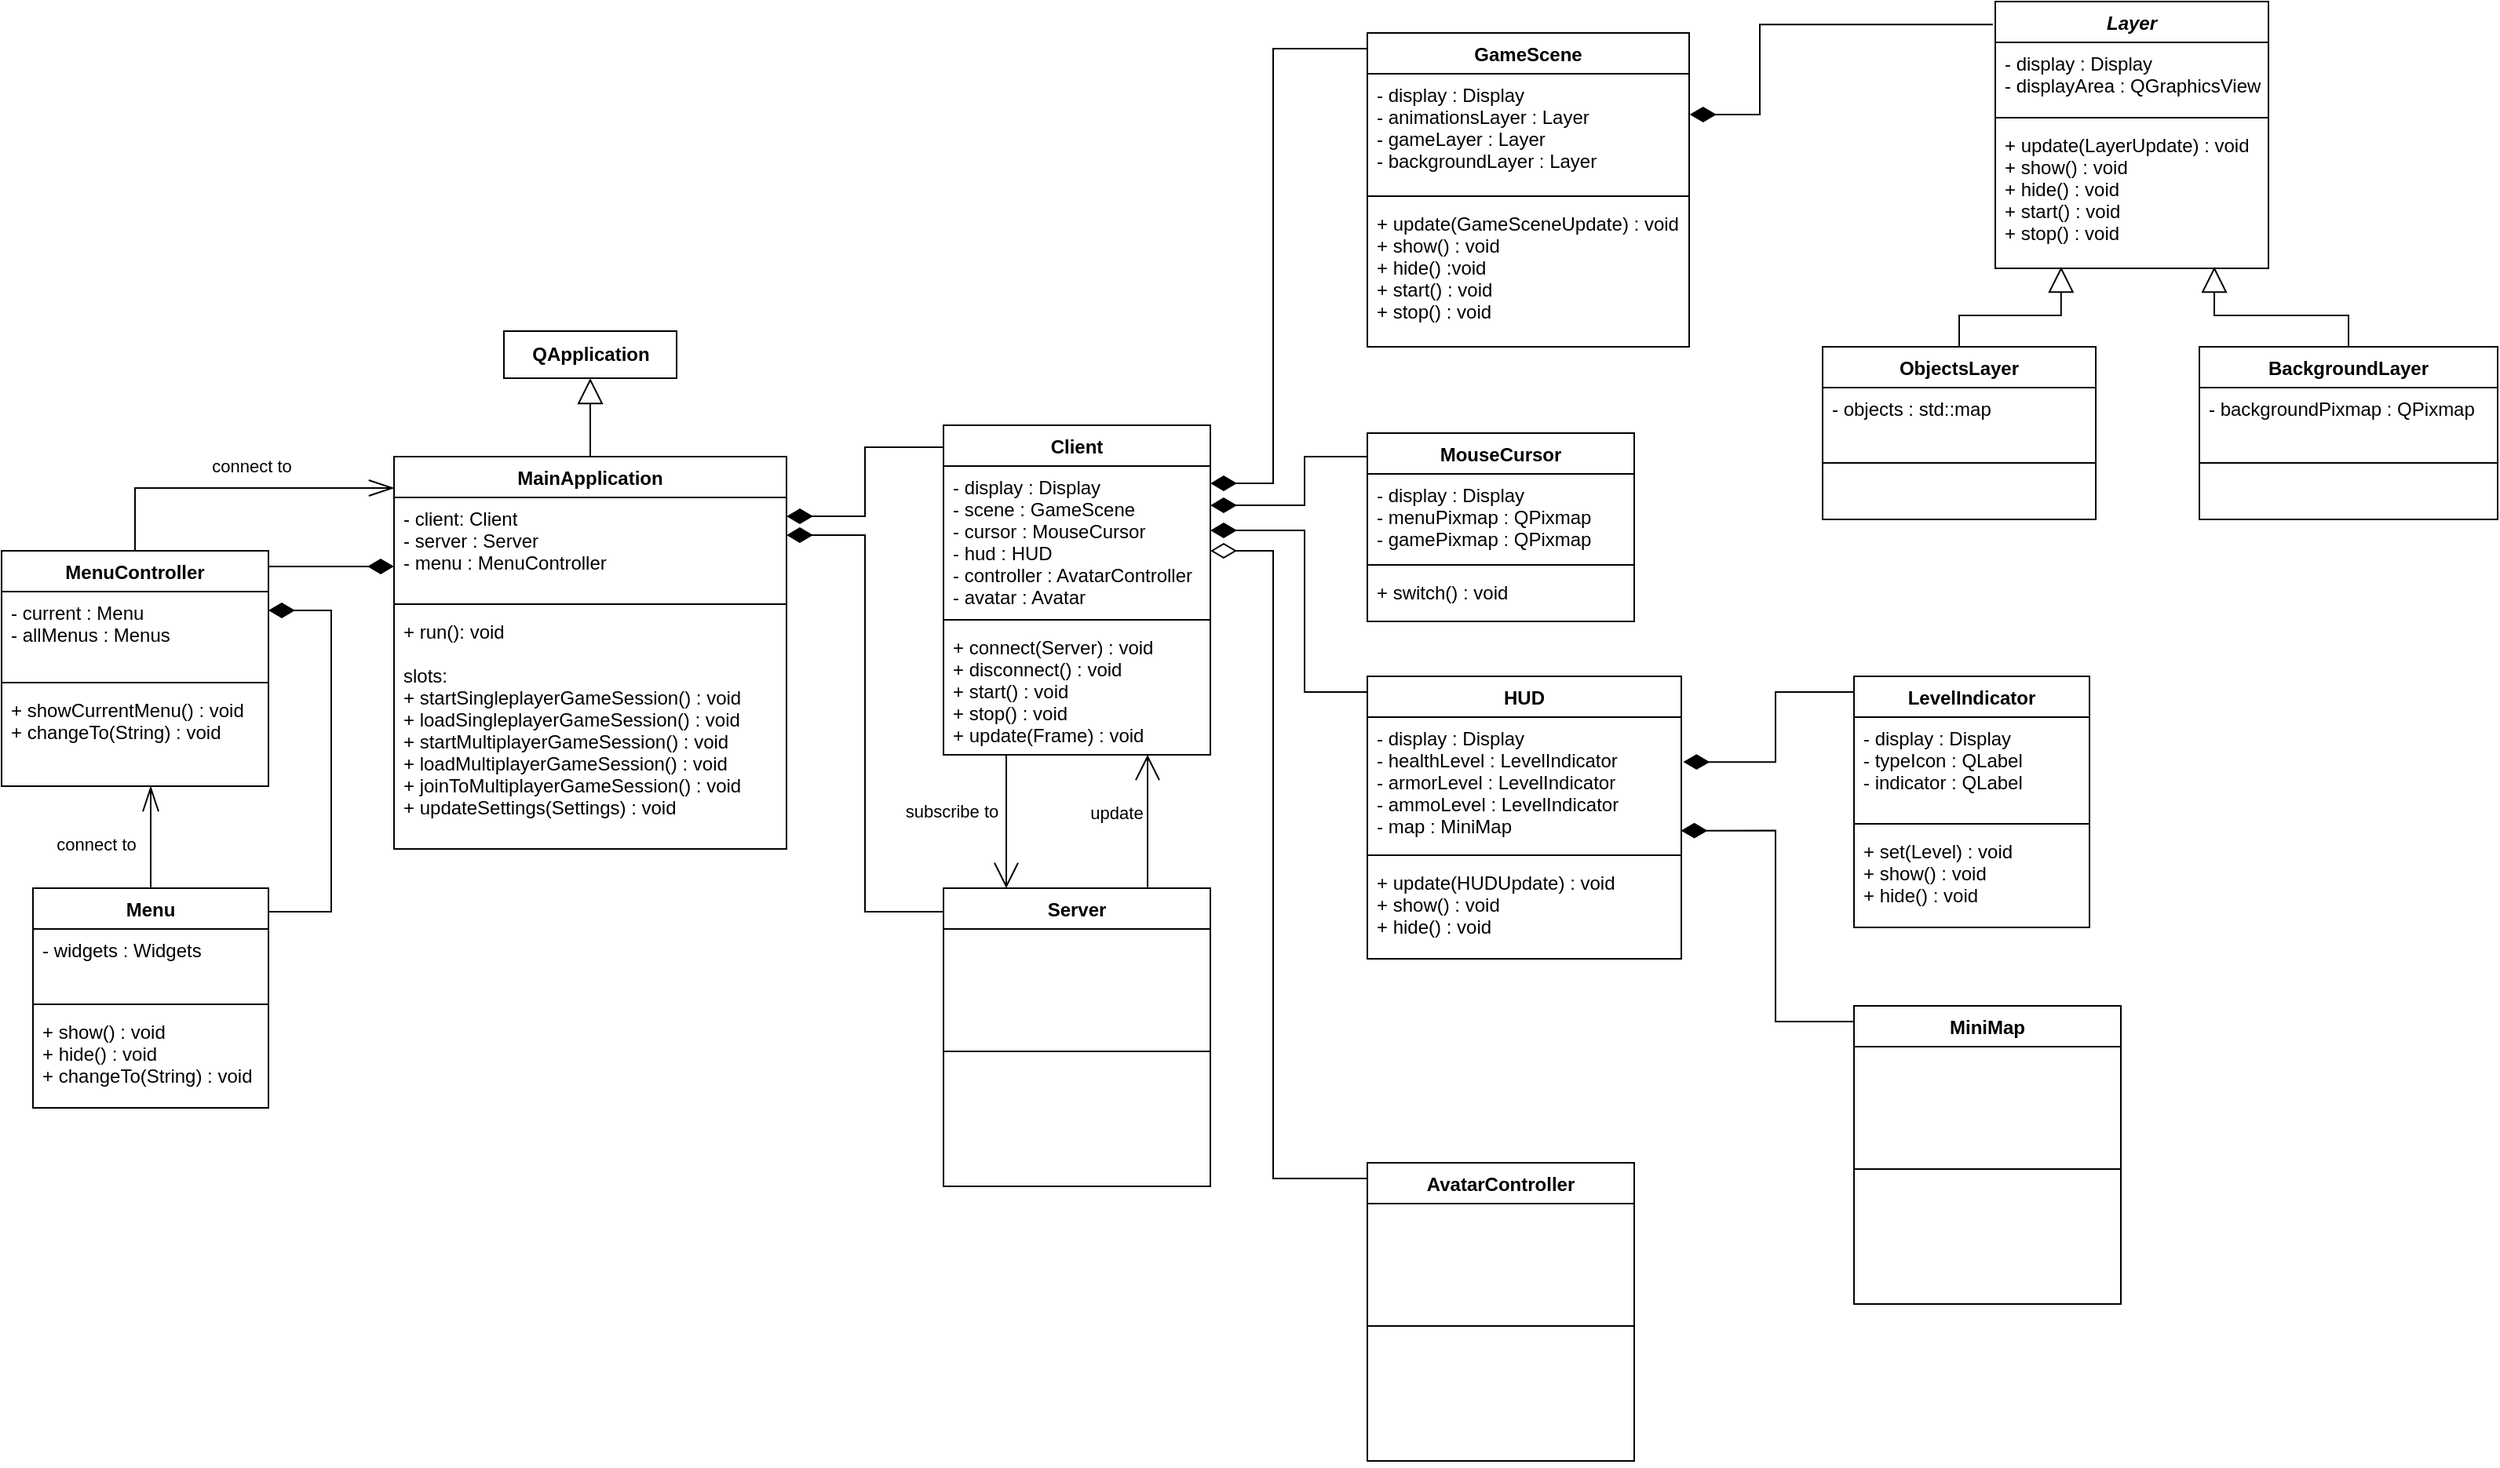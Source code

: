 <mxfile version="18.0.6" type="device"><diagram id="ybjzXieHyn0JRRMIvnlo" name="Strona-1"><mxGraphModel dx="735" dy="1626" grid="1" gridSize="10" guides="1" tooltips="1" connect="1" arrows="1" fold="1" page="1" pageScale="1" pageWidth="827" pageHeight="1169" math="0" shadow="0"><root><mxCell id="0"/><mxCell id="1" parent="0"/><mxCell id="UTBrPVDNq_zUBes7hR2i-48" style="edgeStyle=orthogonalEdgeStyle;rounded=0;orthogonalLoop=1;jettySize=auto;html=1;endArrow=block;endFill=0;endSize=14;" parent="1" source="UTBrPVDNq_zUBes7hR2i-1" target="UTBrPVDNq_zUBes7hR2i-47" edge="1"><mxGeometry relative="1" as="geometry"/></mxCell><mxCell id="UTBrPVDNq_zUBes7hR2i-1" value="MainApplication" style="swimlane;fontStyle=1;align=center;verticalAlign=top;childLayout=stackLayout;horizontal=1;startSize=26;horizontalStack=0;resizeParent=1;resizeParentMax=0;resizeLast=0;collapsible=1;marginBottom=0;" parent="1" vertex="1"><mxGeometry x="280" y="120" width="250" height="250" as="geometry"/></mxCell><mxCell id="UTBrPVDNq_zUBes7hR2i-2" value="- client: Client&#10;- server : Server&#10;- menu : MenuController" style="text;strokeColor=none;fillColor=none;align=left;verticalAlign=top;spacingLeft=4;spacingRight=4;overflow=hidden;rotatable=0;points=[[0,0.5],[1,0.5]];portConstraint=eastwest;" parent="UTBrPVDNq_zUBes7hR2i-1" vertex="1"><mxGeometry y="26" width="250" height="64" as="geometry"/></mxCell><mxCell id="UTBrPVDNq_zUBes7hR2i-3" value="" style="line;strokeWidth=1;fillColor=none;align=left;verticalAlign=middle;spacingTop=-1;spacingLeft=3;spacingRight=3;rotatable=0;labelPosition=right;points=[];portConstraint=eastwest;" parent="UTBrPVDNq_zUBes7hR2i-1" vertex="1"><mxGeometry y="90" width="250" height="8" as="geometry"/></mxCell><mxCell id="UTBrPVDNq_zUBes7hR2i-4" value="+ run(): void&#10;&#10;slots:&#10;+ startSingleplayerGameSession() : void&#10;+ loadSingleplayerGameSession() : void&#10;+ startMultiplayerGameSession() : void&#10;+ loadMultiplayerGameSession() : void&#10;+ joinToMultiplayerGameSession() : void&#10;+ updateSettings(Settings) : void" style="text;strokeColor=none;fillColor=none;align=left;verticalAlign=top;spacingLeft=4;spacingRight=4;overflow=hidden;rotatable=0;points=[[0,0.5],[1,0.5]];portConstraint=eastwest;" parent="UTBrPVDNq_zUBes7hR2i-1" vertex="1"><mxGeometry y="98" width="250" height="152" as="geometry"/></mxCell><mxCell id="rLUBzJlDn_tjM5czwzCR-1" style="edgeStyle=orthogonalEdgeStyle;rounded=0;orthogonalLoop=1;jettySize=auto;html=1;endArrow=open;endFill=0;endSize=14;" parent="1" source="UTBrPVDNq_zUBes7hR2i-5" target="UTBrPVDNq_zUBes7hR2i-21" edge="1"><mxGeometry relative="1" as="geometry"><Array as="points"><mxPoint x="670" y="320"/><mxPoint x="670" y="320"/></Array></mxGeometry></mxCell><mxCell id="rLUBzJlDn_tjM5czwzCR-2" value="subscribe to" style="edgeLabel;html=1;align=center;verticalAlign=middle;resizable=0;points=[];" parent="rLUBzJlDn_tjM5czwzCR-1" vertex="1" connectable="0"><mxGeometry x="-0.233" y="-1" relative="1" as="geometry"><mxPoint x="-34" y="3" as="offset"/></mxGeometry></mxCell><mxCell id="UTBrPVDNq_zUBes7hR2i-5" value="Client" style="swimlane;fontStyle=1;align=center;verticalAlign=top;childLayout=stackLayout;horizontal=1;startSize=26;horizontalStack=0;resizeParent=1;resizeParentMax=0;resizeLast=0;collapsible=1;marginBottom=0;" parent="1" vertex="1"><mxGeometry x="630" y="100" width="170" height="210" as="geometry"/></mxCell><mxCell id="UTBrPVDNq_zUBes7hR2i-6" value="- display : Display&#10;- scene : GameScene&#10;- cursor : MouseCursor&#10;- hud : HUD&#10;- controller : AvatarController&#10;- avatar : Avatar" style="text;strokeColor=none;fillColor=none;align=left;verticalAlign=top;spacingLeft=4;spacingRight=4;overflow=hidden;rotatable=0;points=[[0,0.5],[1,0.5]];portConstraint=eastwest;" parent="UTBrPVDNq_zUBes7hR2i-5" vertex="1"><mxGeometry y="26" width="170" height="94" as="geometry"/></mxCell><mxCell id="UTBrPVDNq_zUBes7hR2i-7" value="" style="line;strokeWidth=1;fillColor=none;align=left;verticalAlign=middle;spacingTop=-1;spacingLeft=3;spacingRight=3;rotatable=0;labelPosition=right;points=[];portConstraint=eastwest;" parent="UTBrPVDNq_zUBes7hR2i-5" vertex="1"><mxGeometry y="120" width="170" height="8" as="geometry"/></mxCell><mxCell id="UTBrPVDNq_zUBes7hR2i-8" value="+ connect(Server) : void&#10;+ disconnect() : void&#10;+ start() : void&#10;+ stop() : void&#10;+ update(Frame) : void" style="text;strokeColor=none;fillColor=none;align=left;verticalAlign=top;spacingLeft=4;spacingRight=4;overflow=hidden;rotatable=0;points=[[0,0.5],[1,0.5]];portConstraint=eastwest;" parent="UTBrPVDNq_zUBes7hR2i-5" vertex="1"><mxGeometry y="128" width="170" height="82" as="geometry"/></mxCell><mxCell id="UTBrPVDNq_zUBes7hR2i-9" style="edgeStyle=orthogonalEdgeStyle;rounded=0;orthogonalLoop=1;jettySize=auto;html=1;entryX=1;entryY=0.188;entryDx=0;entryDy=0;entryPerimeter=0;endArrow=diamondThin;endFill=1;endSize=14;" parent="1" source="UTBrPVDNq_zUBes7hR2i-5" target="UTBrPVDNq_zUBes7hR2i-2" edge="1"><mxGeometry relative="1" as="geometry"><Array as="points"><mxPoint x="580" y="114"/><mxPoint x="580" y="158"/></Array></mxGeometry></mxCell><mxCell id="UTBrPVDNq_zUBes7hR2i-14" style="edgeStyle=orthogonalEdgeStyle;rounded=0;orthogonalLoop=1;jettySize=auto;html=1;endArrow=diamondThin;endFill=1;endSize=14;" parent="1" source="UTBrPVDNq_zUBes7hR2i-10" target="UTBrPVDNq_zUBes7hR2i-2" edge="1"><mxGeometry relative="1" as="geometry"><Array as="points"><mxPoint x="210" y="190"/><mxPoint x="210" y="190"/></Array></mxGeometry></mxCell><mxCell id="UTBrPVDNq_zUBes7hR2i-49" style="edgeStyle=orthogonalEdgeStyle;rounded=0;orthogonalLoop=1;jettySize=auto;html=1;endArrow=openThin;endFill=0;endSize=14;" parent="1" source="UTBrPVDNq_zUBes7hR2i-10" target="UTBrPVDNq_zUBes7hR2i-1" edge="1"><mxGeometry relative="1" as="geometry"><Array as="points"><mxPoint x="115" y="140"/></Array></mxGeometry></mxCell><mxCell id="UTBrPVDNq_zUBes7hR2i-50" value="connect to" style="edgeLabel;html=1;align=center;verticalAlign=middle;resizable=0;points=[];" parent="UTBrPVDNq_zUBes7hR2i-49" vertex="1" connectable="0"><mxGeometry x="0.108" y="-1" relative="1" as="geometry"><mxPoint y="-15" as="offset"/></mxGeometry></mxCell><mxCell id="UTBrPVDNq_zUBes7hR2i-10" value="MenuController" style="swimlane;fontStyle=1;align=center;verticalAlign=top;childLayout=stackLayout;horizontal=1;startSize=26;horizontalStack=0;resizeParent=1;resizeParentMax=0;resizeLast=0;collapsible=1;marginBottom=0;" parent="1" vertex="1"><mxGeometry x="30" y="180" width="170" height="150" as="geometry"/></mxCell><mxCell id="UTBrPVDNq_zUBes7hR2i-11" value="- current : Menu&#10;- allMenus : Menus" style="text;strokeColor=none;fillColor=none;align=left;verticalAlign=top;spacingLeft=4;spacingRight=4;overflow=hidden;rotatable=0;points=[[0,0.5],[1,0.5]];portConstraint=eastwest;" parent="UTBrPVDNq_zUBes7hR2i-10" vertex="1"><mxGeometry y="26" width="170" height="54" as="geometry"/></mxCell><mxCell id="UTBrPVDNq_zUBes7hR2i-12" value="" style="line;strokeWidth=1;fillColor=none;align=left;verticalAlign=middle;spacingTop=-1;spacingLeft=3;spacingRight=3;rotatable=0;labelPosition=right;points=[];portConstraint=eastwest;" parent="UTBrPVDNq_zUBes7hR2i-10" vertex="1"><mxGeometry y="80" width="170" height="8" as="geometry"/></mxCell><mxCell id="UTBrPVDNq_zUBes7hR2i-13" value="+ showCurrentMenu() : void&#10;+ changeTo(String) : void" style="text;strokeColor=none;fillColor=none;align=left;verticalAlign=top;spacingLeft=4;spacingRight=4;overflow=hidden;rotatable=0;points=[[0,0.5],[1,0.5]];portConstraint=eastwest;" parent="UTBrPVDNq_zUBes7hR2i-10" vertex="1"><mxGeometry y="88" width="170" height="62" as="geometry"/></mxCell><mxCell id="UTBrPVDNq_zUBes7hR2i-20" style="edgeStyle=orthogonalEdgeStyle;rounded=0;orthogonalLoop=1;jettySize=auto;html=1;entryX=1;entryY=0.222;entryDx=0;entryDy=0;entryPerimeter=0;endArrow=diamondThin;endFill=1;endSize=14;" parent="1" source="UTBrPVDNq_zUBes7hR2i-15" target="UTBrPVDNq_zUBes7hR2i-11" edge="1"><mxGeometry relative="1" as="geometry"><Array as="points"><mxPoint x="240" y="410"/><mxPoint x="240" y="218"/></Array></mxGeometry></mxCell><mxCell id="UTBrPVDNq_zUBes7hR2i-51" style="edgeStyle=orthogonalEdgeStyle;rounded=0;orthogonalLoop=1;jettySize=auto;html=1;endArrow=openThin;endFill=0;endSize=14;" parent="1" source="UTBrPVDNq_zUBes7hR2i-15" target="UTBrPVDNq_zUBes7hR2i-10" edge="1"><mxGeometry relative="1" as="geometry"><Array as="points"><mxPoint x="125" y="360"/><mxPoint x="125" y="360"/></Array></mxGeometry></mxCell><mxCell id="UTBrPVDNq_zUBes7hR2i-52" value="connect to" style="edgeLabel;html=1;align=center;verticalAlign=middle;resizable=0;points=[];" parent="UTBrPVDNq_zUBes7hR2i-51" vertex="1" connectable="0"><mxGeometry x="-0.211" y="-1" relative="1" as="geometry"><mxPoint x="-36" y="-3" as="offset"/></mxGeometry></mxCell><mxCell id="UTBrPVDNq_zUBes7hR2i-15" value="Menu" style="swimlane;fontStyle=1;align=center;verticalAlign=top;childLayout=stackLayout;horizontal=1;startSize=26;horizontalStack=0;resizeParent=1;resizeParentMax=0;resizeLast=0;collapsible=1;marginBottom=0;" parent="1" vertex="1"><mxGeometry x="50" y="395" width="150" height="140" as="geometry"/></mxCell><mxCell id="UTBrPVDNq_zUBes7hR2i-16" value="- widgets : Widgets" style="text;strokeColor=none;fillColor=none;align=left;verticalAlign=top;spacingLeft=4;spacingRight=4;overflow=hidden;rotatable=0;points=[[0,0.5],[1,0.5]];portConstraint=eastwest;" parent="UTBrPVDNq_zUBes7hR2i-15" vertex="1"><mxGeometry y="26" width="150" height="44" as="geometry"/></mxCell><mxCell id="UTBrPVDNq_zUBes7hR2i-17" value="" style="line;strokeWidth=1;fillColor=none;align=left;verticalAlign=middle;spacingTop=-1;spacingLeft=3;spacingRight=3;rotatable=0;labelPosition=right;points=[];portConstraint=eastwest;" parent="UTBrPVDNq_zUBes7hR2i-15" vertex="1"><mxGeometry y="70" width="150" height="8" as="geometry"/></mxCell><mxCell id="UTBrPVDNq_zUBes7hR2i-18" value="+ show() : void&#10;+ hide() : void&#10;+ changeTo(String) : void" style="text;strokeColor=none;fillColor=none;align=left;verticalAlign=top;spacingLeft=4;spacingRight=4;overflow=hidden;rotatable=0;points=[[0,0.5],[1,0.5]];portConstraint=eastwest;" parent="UTBrPVDNq_zUBes7hR2i-15" vertex="1"><mxGeometry y="78" width="150" height="62" as="geometry"/></mxCell><mxCell id="UTBrPVDNq_zUBes7hR2i-25" style="edgeStyle=orthogonalEdgeStyle;rounded=0;orthogonalLoop=1;jettySize=auto;html=1;endArrow=diamondThin;endFill=1;endSize=14;" parent="1" source="UTBrPVDNq_zUBes7hR2i-21" target="UTBrPVDNq_zUBes7hR2i-2" edge="1"><mxGeometry relative="1" as="geometry"><Array as="points"><mxPoint x="580" y="410"/><mxPoint x="580" y="170"/></Array></mxGeometry></mxCell><mxCell id="rLUBzJlDn_tjM5czwzCR-3" value="update" style="edgeStyle=orthogonalEdgeStyle;rounded=0;orthogonalLoop=1;jettySize=auto;html=1;endArrow=open;endFill=0;endSize=14;" parent="1" source="UTBrPVDNq_zUBes7hR2i-21" target="UTBrPVDNq_zUBes7hR2i-5" edge="1"><mxGeometry x="0.143" y="20" relative="1" as="geometry"><Array as="points"><mxPoint x="760" y="330"/><mxPoint x="760" y="330"/></Array><mxPoint as="offset"/></mxGeometry></mxCell><mxCell id="UTBrPVDNq_zUBes7hR2i-21" value="Server" style="swimlane;fontStyle=1;align=center;verticalAlign=top;childLayout=stackLayout;horizontal=1;startSize=26;horizontalStack=0;resizeParent=1;resizeParentMax=0;resizeLast=0;collapsible=1;marginBottom=0;" parent="1" vertex="1"><mxGeometry x="630" y="395" width="170" height="190" as="geometry"/></mxCell><mxCell id="UTBrPVDNq_zUBes7hR2i-22" value=" &#10;&#10;&#10;" style="text;strokeColor=none;fillColor=none;align=left;verticalAlign=top;spacingLeft=4;spacingRight=4;overflow=hidden;rotatable=0;points=[[0,0.5],[1,0.5]];portConstraint=eastwest;" parent="UTBrPVDNq_zUBes7hR2i-21" vertex="1"><mxGeometry y="26" width="170" height="74" as="geometry"/></mxCell><mxCell id="UTBrPVDNq_zUBes7hR2i-23" value="" style="line;strokeWidth=1;fillColor=none;align=left;verticalAlign=middle;spacingTop=-1;spacingLeft=3;spacingRight=3;rotatable=0;labelPosition=right;points=[];portConstraint=eastwest;" parent="UTBrPVDNq_zUBes7hR2i-21" vertex="1"><mxGeometry y="100" width="170" height="8" as="geometry"/></mxCell><mxCell id="UTBrPVDNq_zUBes7hR2i-24" value="&#10;&#10;&#10;" style="text;strokeColor=none;fillColor=none;align=left;verticalAlign=top;spacingLeft=4;spacingRight=4;overflow=hidden;rotatable=0;points=[[0,0.5],[1,0.5]];portConstraint=eastwest;" parent="UTBrPVDNq_zUBes7hR2i-21" vertex="1"><mxGeometry y="108" width="170" height="82" as="geometry"/></mxCell><mxCell id="UTBrPVDNq_zUBes7hR2i-43" style="edgeStyle=orthogonalEdgeStyle;rounded=0;orthogonalLoop=1;jettySize=auto;html=1;endArrow=diamondThin;endFill=1;endSize=14;" parent="1" source="UTBrPVDNq_zUBes7hR2i-26" target="UTBrPVDNq_zUBes7hR2i-6" edge="1"><mxGeometry relative="1" as="geometry"><Array as="points"><mxPoint x="840" y="-140"/><mxPoint x="840" y="137"/></Array></mxGeometry></mxCell><mxCell id="UTBrPVDNq_zUBes7hR2i-26" value="GameScene" style="swimlane;fontStyle=1;align=center;verticalAlign=top;childLayout=stackLayout;horizontal=1;startSize=26;horizontalStack=0;resizeParent=1;resizeParentMax=0;resizeLast=0;collapsible=1;marginBottom=0;" parent="1" vertex="1"><mxGeometry x="900" y="-150" width="205" height="200" as="geometry"/></mxCell><mxCell id="UTBrPVDNq_zUBes7hR2i-27" value="- display : Display&#10;- animationsLayer : Layer&#10;- gameLayer : Layer&#10;- backgroundLayer : Layer&#10;" style="text;strokeColor=none;fillColor=none;align=left;verticalAlign=top;spacingLeft=4;spacingRight=4;overflow=hidden;rotatable=0;points=[[0,0.5],[1,0.5]];portConstraint=eastwest;" parent="UTBrPVDNq_zUBes7hR2i-26" vertex="1"><mxGeometry y="26" width="205" height="74" as="geometry"/></mxCell><mxCell id="UTBrPVDNq_zUBes7hR2i-28" value="" style="line;strokeWidth=1;fillColor=none;align=left;verticalAlign=middle;spacingTop=-1;spacingLeft=3;spacingRight=3;rotatable=0;labelPosition=right;points=[];portConstraint=eastwest;" parent="UTBrPVDNq_zUBes7hR2i-26" vertex="1"><mxGeometry y="100" width="205" height="8" as="geometry"/></mxCell><mxCell id="UTBrPVDNq_zUBes7hR2i-29" value="+ update(GameSceneUpdate) : void&#10;+ show() : void&#10;+ hide() :void&#10;+ start() : void&#10;+ stop() : void&#10;" style="text;strokeColor=none;fillColor=none;align=left;verticalAlign=top;spacingLeft=4;spacingRight=4;overflow=hidden;rotatable=0;points=[[0,0.5],[1,0.5]];portConstraint=eastwest;" parent="UTBrPVDNq_zUBes7hR2i-26" vertex="1"><mxGeometry y="108" width="205" height="92" as="geometry"/></mxCell><mxCell id="UTBrPVDNq_zUBes7hR2i-44" style="edgeStyle=orthogonalEdgeStyle;rounded=0;orthogonalLoop=1;jettySize=auto;html=1;endArrow=diamondThin;endFill=1;endSize=14;" parent="1" source="VLuqZ6IwxMBX5vIu2LNy-3" target="UTBrPVDNq_zUBes7hR2i-6" edge="1"><mxGeometry relative="1" as="geometry"><Array as="points"><mxPoint x="860" y="120"/><mxPoint x="860" y="151"/></Array><mxPoint x="900" y="120" as="sourcePoint"/></mxGeometry></mxCell><mxCell id="UTBrPVDNq_zUBes7hR2i-45" style="edgeStyle=orthogonalEdgeStyle;rounded=0;orthogonalLoop=1;jettySize=auto;html=1;endArrow=diamondThin;endFill=1;endSize=14;" parent="1" source="UTBrPVDNq_zUBes7hR2i-34" target="UTBrPVDNq_zUBes7hR2i-6" edge="1"><mxGeometry relative="1" as="geometry"><Array as="points"><mxPoint x="860" y="270"/><mxPoint x="860" y="167"/></Array></mxGeometry></mxCell><mxCell id="UTBrPVDNq_zUBes7hR2i-34" value="HUD" style="swimlane;fontStyle=1;align=center;verticalAlign=top;childLayout=stackLayout;horizontal=1;startSize=26;horizontalStack=0;resizeParent=1;resizeParentMax=0;resizeLast=0;collapsible=1;marginBottom=0;" parent="1" vertex="1"><mxGeometry x="900" y="260" width="200" height="180" as="geometry"/></mxCell><mxCell id="UTBrPVDNq_zUBes7hR2i-35" value="- display : Display&#10;- healthLevel : LevelIndicator&#10;- armorLevel : LevelIndicator&#10;- ammoLevel : LevelIndicator&#10;- map : MiniMap " style="text;strokeColor=none;fillColor=none;align=left;verticalAlign=top;spacingLeft=4;spacingRight=4;overflow=hidden;rotatable=0;points=[[0,0.5],[1,0.5]];portConstraint=eastwest;" parent="UTBrPVDNq_zUBes7hR2i-34" vertex="1"><mxGeometry y="26" width="200" height="84" as="geometry"/></mxCell><mxCell id="UTBrPVDNq_zUBes7hR2i-36" value="" style="line;strokeWidth=1;fillColor=none;align=left;verticalAlign=middle;spacingTop=-1;spacingLeft=3;spacingRight=3;rotatable=0;labelPosition=right;points=[];portConstraint=eastwest;" parent="UTBrPVDNq_zUBes7hR2i-34" vertex="1"><mxGeometry y="110" width="200" height="8" as="geometry"/></mxCell><mxCell id="UTBrPVDNq_zUBes7hR2i-37" value="+ update(HUDUpdate) : void&#10;+ show() : void&#10;+ hide() : void" style="text;strokeColor=none;fillColor=none;align=left;verticalAlign=top;spacingLeft=4;spacingRight=4;overflow=hidden;rotatable=0;points=[[0,0.5],[1,0.5]];portConstraint=eastwest;" parent="UTBrPVDNq_zUBes7hR2i-34" vertex="1"><mxGeometry y="118" width="200" height="62" as="geometry"/></mxCell><mxCell id="UTBrPVDNq_zUBes7hR2i-46" style="edgeStyle=orthogonalEdgeStyle;rounded=0;orthogonalLoop=1;jettySize=auto;html=1;endArrow=diamondThin;endFill=0;endSize=14;" parent="1" source="UTBrPVDNq_zUBes7hR2i-38" target="UTBrPVDNq_zUBes7hR2i-6" edge="1"><mxGeometry relative="1" as="geometry"><mxPoint x="830" y="170" as="targetPoint"/><Array as="points"><mxPoint x="840" y="580"/><mxPoint x="840" y="180"/></Array></mxGeometry></mxCell><mxCell id="UTBrPVDNq_zUBes7hR2i-38" value="AvatarController" style="swimlane;fontStyle=1;align=center;verticalAlign=top;childLayout=stackLayout;horizontal=1;startSize=26;horizontalStack=0;resizeParent=1;resizeParentMax=0;resizeLast=0;collapsible=1;marginBottom=0;" parent="1" vertex="1"><mxGeometry x="900" y="570" width="170" height="190" as="geometry"/></mxCell><mxCell id="UTBrPVDNq_zUBes7hR2i-39" value="&#10;&#10;&#10;&#10;" style="text;strokeColor=none;fillColor=none;align=left;verticalAlign=top;spacingLeft=4;spacingRight=4;overflow=hidden;rotatable=0;points=[[0,0.5],[1,0.5]];portConstraint=eastwest;" parent="UTBrPVDNq_zUBes7hR2i-38" vertex="1"><mxGeometry y="26" width="170" height="74" as="geometry"/></mxCell><mxCell id="UTBrPVDNq_zUBes7hR2i-40" value="" style="line;strokeWidth=1;fillColor=none;align=left;verticalAlign=middle;spacingTop=-1;spacingLeft=3;spacingRight=3;rotatable=0;labelPosition=right;points=[];portConstraint=eastwest;" parent="UTBrPVDNq_zUBes7hR2i-38" vertex="1"><mxGeometry y="100" width="170" height="8" as="geometry"/></mxCell><mxCell id="UTBrPVDNq_zUBes7hR2i-41" value="&#10;&#10;&#10;" style="text;strokeColor=none;fillColor=none;align=left;verticalAlign=top;spacingLeft=4;spacingRight=4;overflow=hidden;rotatable=0;points=[[0,0.5],[1,0.5]];portConstraint=eastwest;" parent="UTBrPVDNq_zUBes7hR2i-38" vertex="1"><mxGeometry y="108" width="170" height="82" as="geometry"/></mxCell><mxCell id="UTBrPVDNq_zUBes7hR2i-47" value="&lt;b&gt;QApplication&lt;/b&gt;" style="html=1;" parent="1" vertex="1"><mxGeometry x="350" y="40" width="110" height="30" as="geometry"/></mxCell><mxCell id="VLuqZ6IwxMBX5vIu2LNy-3" value="MouseCursor" style="swimlane;fontStyle=1;align=center;verticalAlign=top;childLayout=stackLayout;horizontal=1;startSize=26;horizontalStack=0;resizeParent=1;resizeParentMax=0;resizeLast=0;collapsible=1;marginBottom=0;" vertex="1" parent="1"><mxGeometry x="900" y="105" width="170" height="120" as="geometry"/></mxCell><mxCell id="VLuqZ6IwxMBX5vIu2LNy-4" value="- display : Display&#10;- menuPixmap : QPixmap&#10;- gamePixmap : QPixmap" style="text;strokeColor=none;fillColor=none;align=left;verticalAlign=top;spacingLeft=4;spacingRight=4;overflow=hidden;rotatable=0;points=[[0,0.5],[1,0.5]];portConstraint=eastwest;" vertex="1" parent="VLuqZ6IwxMBX5vIu2LNy-3"><mxGeometry y="26" width="170" height="54" as="geometry"/></mxCell><mxCell id="VLuqZ6IwxMBX5vIu2LNy-5" value="" style="line;strokeWidth=1;fillColor=none;align=left;verticalAlign=middle;spacingTop=-1;spacingLeft=3;spacingRight=3;rotatable=0;labelPosition=right;points=[];portConstraint=eastwest;" vertex="1" parent="VLuqZ6IwxMBX5vIu2LNy-3"><mxGeometry y="80" width="170" height="8" as="geometry"/></mxCell><mxCell id="VLuqZ6IwxMBX5vIu2LNy-6" value="+ switch() : void" style="text;strokeColor=none;fillColor=none;align=left;verticalAlign=top;spacingLeft=4;spacingRight=4;overflow=hidden;rotatable=0;points=[[0,0.5],[1,0.5]];portConstraint=eastwest;" vertex="1" parent="VLuqZ6IwxMBX5vIu2LNy-3"><mxGeometry y="88" width="170" height="32" as="geometry"/></mxCell><mxCell id="VLuqZ6IwxMBX5vIu2LNy-15" style="edgeStyle=orthogonalEdgeStyle;rounded=0;orthogonalLoop=1;jettySize=auto;html=1;entryX=1.006;entryY=0.34;entryDx=0;entryDy=0;entryPerimeter=0;endArrow=diamondThin;endFill=1;endSize=14;" edge="1" parent="1" source="VLuqZ6IwxMBX5vIu2LNy-7" target="UTBrPVDNq_zUBes7hR2i-35"><mxGeometry relative="1" as="geometry"><Array as="points"><mxPoint x="1160" y="270"/><mxPoint x="1160" y="315"/></Array></mxGeometry></mxCell><mxCell id="VLuqZ6IwxMBX5vIu2LNy-7" value="LevelIndicator" style="swimlane;fontStyle=1;align=center;verticalAlign=top;childLayout=stackLayout;horizontal=1;startSize=26;horizontalStack=0;resizeParent=1;resizeParentMax=0;resizeLast=0;collapsible=1;marginBottom=0;" vertex="1" parent="1"><mxGeometry x="1210" y="260" width="150" height="160" as="geometry"/></mxCell><mxCell id="VLuqZ6IwxMBX5vIu2LNy-8" value="- display : Display&#10;- typeIcon : QLabel&#10;- indicator : QLabel" style="text;strokeColor=none;fillColor=none;align=left;verticalAlign=top;spacingLeft=4;spacingRight=4;overflow=hidden;rotatable=0;points=[[0,0.5],[1,0.5]];portConstraint=eastwest;" vertex="1" parent="VLuqZ6IwxMBX5vIu2LNy-7"><mxGeometry y="26" width="150" height="64" as="geometry"/></mxCell><mxCell id="VLuqZ6IwxMBX5vIu2LNy-9" value="" style="line;strokeWidth=1;fillColor=none;align=left;verticalAlign=middle;spacingTop=-1;spacingLeft=3;spacingRight=3;rotatable=0;labelPosition=right;points=[];portConstraint=eastwest;" vertex="1" parent="VLuqZ6IwxMBX5vIu2LNy-7"><mxGeometry y="90" width="150" height="8" as="geometry"/></mxCell><mxCell id="VLuqZ6IwxMBX5vIu2LNy-10" value="+ set(Level) : void&#10;+ show() : void&#10;+ hide() : void" style="text;strokeColor=none;fillColor=none;align=left;verticalAlign=top;spacingLeft=4;spacingRight=4;overflow=hidden;rotatable=0;points=[[0,0.5],[1,0.5]];portConstraint=eastwest;" vertex="1" parent="VLuqZ6IwxMBX5vIu2LNy-7"><mxGeometry y="98" width="150" height="62" as="geometry"/></mxCell><mxCell id="VLuqZ6IwxMBX5vIu2LNy-16" style="edgeStyle=orthogonalEdgeStyle;rounded=0;orthogonalLoop=1;jettySize=auto;html=1;entryX=0.999;entryY=0.861;entryDx=0;entryDy=0;entryPerimeter=0;endArrow=diamondThin;endFill=1;endSize=14;" edge="1" parent="1" source="VLuqZ6IwxMBX5vIu2LNy-11" target="UTBrPVDNq_zUBes7hR2i-35"><mxGeometry relative="1" as="geometry"><Array as="points"><mxPoint x="1160" y="480"/><mxPoint x="1160" y="358"/></Array></mxGeometry></mxCell><mxCell id="VLuqZ6IwxMBX5vIu2LNy-11" value="MiniMap" style="swimlane;fontStyle=1;align=center;verticalAlign=top;childLayout=stackLayout;horizontal=1;startSize=26;horizontalStack=0;resizeParent=1;resizeParentMax=0;resizeLast=0;collapsible=1;marginBottom=0;" vertex="1" parent="1"><mxGeometry x="1210" y="470" width="170" height="190" as="geometry"/></mxCell><mxCell id="VLuqZ6IwxMBX5vIu2LNy-12" value="&#10;&#10;&#10;&#10;" style="text;strokeColor=none;fillColor=none;align=left;verticalAlign=top;spacingLeft=4;spacingRight=4;overflow=hidden;rotatable=0;points=[[0,0.5],[1,0.5]];portConstraint=eastwest;" vertex="1" parent="VLuqZ6IwxMBX5vIu2LNy-11"><mxGeometry y="26" width="170" height="74" as="geometry"/></mxCell><mxCell id="VLuqZ6IwxMBX5vIu2LNy-13" value="" style="line;strokeWidth=1;fillColor=none;align=left;verticalAlign=middle;spacingTop=-1;spacingLeft=3;spacingRight=3;rotatable=0;labelPosition=right;points=[];portConstraint=eastwest;" vertex="1" parent="VLuqZ6IwxMBX5vIu2LNy-11"><mxGeometry y="100" width="170" height="8" as="geometry"/></mxCell><mxCell id="VLuqZ6IwxMBX5vIu2LNy-14" value="&#10;&#10;&#10;" style="text;strokeColor=none;fillColor=none;align=left;verticalAlign=top;spacingLeft=4;spacingRight=4;overflow=hidden;rotatable=0;points=[[0,0.5],[1,0.5]];portConstraint=eastwest;" vertex="1" parent="VLuqZ6IwxMBX5vIu2LNy-11"><mxGeometry y="108" width="170" height="82" as="geometry"/></mxCell><mxCell id="VLuqZ6IwxMBX5vIu2LNy-21" style="edgeStyle=orthogonalEdgeStyle;rounded=0;orthogonalLoop=1;jettySize=auto;html=1;entryX=1.002;entryY=0.351;entryDx=0;entryDy=0;entryPerimeter=0;endArrow=diamondThin;endFill=1;endSize=14;exitX=-0.009;exitY=0.086;exitDx=0;exitDy=0;exitPerimeter=0;" edge="1" parent="1" source="VLuqZ6IwxMBX5vIu2LNy-17" target="UTBrPVDNq_zUBes7hR2i-27"><mxGeometry relative="1" as="geometry"><Array as="points"><mxPoint x="1150" y="-155"/><mxPoint x="1150" y="-98"/></Array></mxGeometry></mxCell><mxCell id="VLuqZ6IwxMBX5vIu2LNy-17" value="Layer" style="swimlane;fontStyle=3;align=center;verticalAlign=top;childLayout=stackLayout;horizontal=1;startSize=26;horizontalStack=0;resizeParent=1;resizeParentMax=0;resizeLast=0;collapsible=1;marginBottom=0;" vertex="1" parent="1"><mxGeometry x="1300" y="-170" width="174" height="170" as="geometry"/></mxCell><mxCell id="VLuqZ6IwxMBX5vIu2LNy-18" value="- display : Display&#10;- displayArea : QGraphicsView&#10;" style="text;strokeColor=none;fillColor=none;align=left;verticalAlign=top;spacingLeft=4;spacingRight=4;overflow=hidden;rotatable=0;points=[[0,0.5],[1,0.5]];portConstraint=eastwest;" vertex="1" parent="VLuqZ6IwxMBX5vIu2LNy-17"><mxGeometry y="26" width="174" height="44" as="geometry"/></mxCell><mxCell id="VLuqZ6IwxMBX5vIu2LNy-19" value="" style="line;strokeWidth=1;fillColor=none;align=left;verticalAlign=middle;spacingTop=-1;spacingLeft=3;spacingRight=3;rotatable=0;labelPosition=right;points=[];portConstraint=eastwest;" vertex="1" parent="VLuqZ6IwxMBX5vIu2LNy-17"><mxGeometry y="70" width="174" height="8" as="geometry"/></mxCell><mxCell id="VLuqZ6IwxMBX5vIu2LNy-20" value="+ update(LayerUpdate) : void&#10;+ show() : void&#10;+ hide() : void&#10;+ start() : void&#10;+ stop() : void" style="text;strokeColor=none;fillColor=none;align=left;verticalAlign=top;spacingLeft=4;spacingRight=4;overflow=hidden;rotatable=0;points=[[0,0.5],[1,0.5]];portConstraint=eastwest;" vertex="1" parent="VLuqZ6IwxMBX5vIu2LNy-17"><mxGeometry y="78" width="174" height="92" as="geometry"/></mxCell><mxCell id="VLuqZ6IwxMBX5vIu2LNy-36" style="edgeStyle=orthogonalEdgeStyle;rounded=0;orthogonalLoop=1;jettySize=auto;html=1;entryX=0.241;entryY=0.989;entryDx=0;entryDy=0;entryPerimeter=0;endArrow=block;endFill=0;endSize=14;" edge="1" parent="1" source="VLuqZ6IwxMBX5vIu2LNy-26" target="VLuqZ6IwxMBX5vIu2LNy-20"><mxGeometry relative="1" as="geometry"/></mxCell><mxCell id="VLuqZ6IwxMBX5vIu2LNy-26" value="ObjectsLayer" style="swimlane;fontStyle=1;align=center;verticalAlign=top;childLayout=stackLayout;horizontal=1;startSize=26;horizontalStack=0;resizeParent=1;resizeParentMax=0;resizeLast=0;collapsible=1;marginBottom=0;" vertex="1" parent="1"><mxGeometry x="1190" y="50" width="174" height="110" as="geometry"/></mxCell><mxCell id="VLuqZ6IwxMBX5vIu2LNy-27" value="- objects : std::map&#10;" style="text;strokeColor=none;fillColor=none;align=left;verticalAlign=top;spacingLeft=4;spacingRight=4;overflow=hidden;rotatable=0;points=[[0,0.5],[1,0.5]];portConstraint=eastwest;" vertex="1" parent="VLuqZ6IwxMBX5vIu2LNy-26"><mxGeometry y="26" width="174" height="44" as="geometry"/></mxCell><mxCell id="VLuqZ6IwxMBX5vIu2LNy-28" value="" style="line;strokeWidth=1;fillColor=none;align=left;verticalAlign=middle;spacingTop=-1;spacingLeft=3;spacingRight=3;rotatable=0;labelPosition=right;points=[];portConstraint=eastwest;" vertex="1" parent="VLuqZ6IwxMBX5vIu2LNy-26"><mxGeometry y="70" width="174" height="8" as="geometry"/></mxCell><mxCell id="VLuqZ6IwxMBX5vIu2LNy-29" value=" " style="text;strokeColor=none;fillColor=none;align=left;verticalAlign=top;spacingLeft=4;spacingRight=4;overflow=hidden;rotatable=0;points=[[0,0.5],[1,0.5]];portConstraint=eastwest;" vertex="1" parent="VLuqZ6IwxMBX5vIu2LNy-26"><mxGeometry y="78" width="174" height="32" as="geometry"/></mxCell><mxCell id="VLuqZ6IwxMBX5vIu2LNy-37" style="edgeStyle=orthogonalEdgeStyle;rounded=0;orthogonalLoop=1;jettySize=auto;html=1;entryX=0.802;entryY=0.989;entryDx=0;entryDy=0;entryPerimeter=0;endArrow=block;endFill=0;endSize=14;" edge="1" parent="1" source="VLuqZ6IwxMBX5vIu2LNy-31" target="VLuqZ6IwxMBX5vIu2LNy-20"><mxGeometry relative="1" as="geometry"/></mxCell><mxCell id="VLuqZ6IwxMBX5vIu2LNy-31" value="BackgroundLayer" style="swimlane;fontStyle=1;align=center;verticalAlign=top;childLayout=stackLayout;horizontal=1;startSize=26;horizontalStack=0;resizeParent=1;resizeParentMax=0;resizeLast=0;collapsible=1;marginBottom=0;" vertex="1" parent="1"><mxGeometry x="1430" y="50" width="190" height="110" as="geometry"/></mxCell><mxCell id="VLuqZ6IwxMBX5vIu2LNy-32" value="- backgroundPixmap : QPixmap" style="text;strokeColor=none;fillColor=none;align=left;verticalAlign=top;spacingLeft=4;spacingRight=4;overflow=hidden;rotatable=0;points=[[0,0.5],[1,0.5]];portConstraint=eastwest;" vertex="1" parent="VLuqZ6IwxMBX5vIu2LNy-31"><mxGeometry y="26" width="190" height="44" as="geometry"/></mxCell><mxCell id="VLuqZ6IwxMBX5vIu2LNy-33" value="" style="line;strokeWidth=1;fillColor=none;align=left;verticalAlign=middle;spacingTop=-1;spacingLeft=3;spacingRight=3;rotatable=0;labelPosition=right;points=[];portConstraint=eastwest;" vertex="1" parent="VLuqZ6IwxMBX5vIu2LNy-31"><mxGeometry y="70" width="190" height="8" as="geometry"/></mxCell><mxCell id="VLuqZ6IwxMBX5vIu2LNy-34" value="  " style="text;strokeColor=none;fillColor=none;align=left;verticalAlign=top;spacingLeft=4;spacingRight=4;overflow=hidden;rotatable=0;points=[[0,0.5],[1,0.5]];portConstraint=eastwest;" vertex="1" parent="VLuqZ6IwxMBX5vIu2LNy-31"><mxGeometry y="78" width="190" height="32" as="geometry"/></mxCell></root></mxGraphModel></diagram></mxfile>